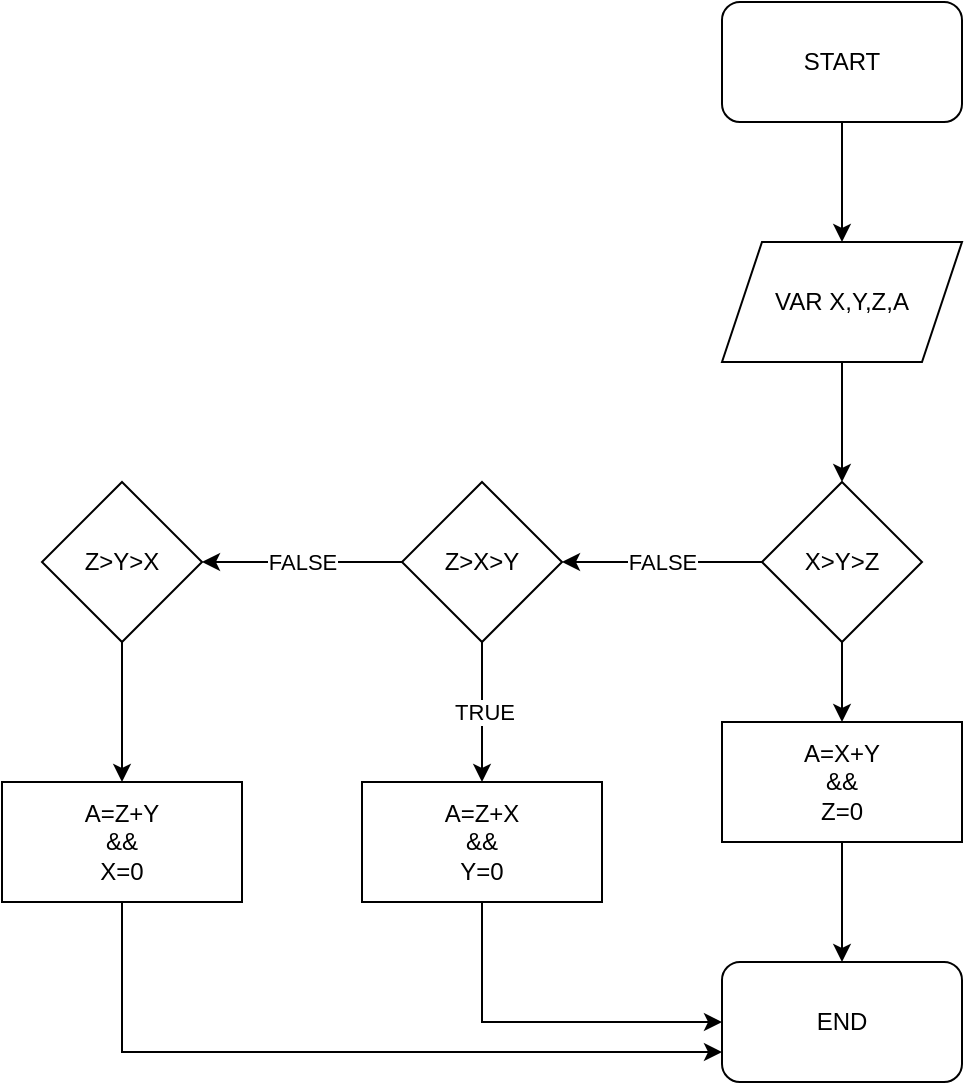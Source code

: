 <mxfile version="14.1.9" type="device"><diagram id="R5d1MzElPMOPeMso66X1" name="Page-1"><mxGraphModel dx="1117" dy="670" grid="1" gridSize="10" guides="1" tooltips="1" connect="1" arrows="1" fold="1" page="1" pageScale="1" pageWidth="850" pageHeight="1100" math="0" shadow="0"><root><mxCell id="0"/><mxCell id="1" parent="0"/><mxCell id="TNZVgXTVSJVwkx7ZuDdy-59" style="edgeStyle=orthogonalEdgeStyle;rounded=0;orthogonalLoop=1;jettySize=auto;html=1;" edge="1" parent="1" source="TNZVgXTVSJVwkx7ZuDdy-58"><mxGeometry relative="1" as="geometry"><mxPoint x="700" y="120" as="targetPoint"/></mxGeometry></mxCell><mxCell id="TNZVgXTVSJVwkx7ZuDdy-58" value="START" style="rounded=1;whiteSpace=wrap;html=1;" vertex="1" parent="1"><mxGeometry x="640" width="120" height="60" as="geometry"/></mxCell><mxCell id="TNZVgXTVSJVwkx7ZuDdy-61" style="edgeStyle=orthogonalEdgeStyle;rounded=0;orthogonalLoop=1;jettySize=auto;html=1;" edge="1" parent="1" source="TNZVgXTVSJVwkx7ZuDdy-60"><mxGeometry relative="1" as="geometry"><mxPoint x="700" y="240.0" as="targetPoint"/></mxGeometry></mxCell><mxCell id="TNZVgXTVSJVwkx7ZuDdy-60" value="VAR X,Y,Z,A" style="shape=parallelogram;perimeter=parallelogramPerimeter;whiteSpace=wrap;html=1;fixedSize=1;" vertex="1" parent="1"><mxGeometry x="640" y="120" width="120" height="60" as="geometry"/></mxCell><mxCell id="TNZVgXTVSJVwkx7ZuDdy-63" value="FALSE" style="edgeStyle=orthogonalEdgeStyle;rounded=0;orthogonalLoop=1;jettySize=auto;html=1;" edge="1" parent="1" source="TNZVgXTVSJVwkx7ZuDdy-62"><mxGeometry relative="1" as="geometry"><mxPoint x="560" y="280.0" as="targetPoint"/></mxGeometry></mxCell><mxCell id="TNZVgXTVSJVwkx7ZuDdy-72" style="edgeStyle=orthogonalEdgeStyle;rounded=0;orthogonalLoop=1;jettySize=auto;html=1;" edge="1" parent="1" source="TNZVgXTVSJVwkx7ZuDdy-62" target="TNZVgXTVSJVwkx7ZuDdy-66"><mxGeometry relative="1" as="geometry"/></mxCell><mxCell id="TNZVgXTVSJVwkx7ZuDdy-62" value="X&amp;gt;Y&amp;gt;Z" style="rhombus;whiteSpace=wrap;html=1;" vertex="1" parent="1"><mxGeometry x="660" y="240" width="80" height="80" as="geometry"/></mxCell><mxCell id="TNZVgXTVSJVwkx7ZuDdy-73" style="edgeStyle=orthogonalEdgeStyle;rounded=0;orthogonalLoop=1;jettySize=auto;html=1;entryX=0.5;entryY=0;entryDx=0;entryDy=0;" edge="1" parent="1" source="TNZVgXTVSJVwkx7ZuDdy-66" target="TNZVgXTVSJVwkx7ZuDdy-71"><mxGeometry relative="1" as="geometry"/></mxCell><mxCell id="TNZVgXTVSJVwkx7ZuDdy-66" value="A=X+Y&lt;br&gt;&amp;amp;&amp;amp;&lt;br&gt;Z=0" style="rounded=0;whiteSpace=wrap;html=1;" vertex="1" parent="1"><mxGeometry x="640" y="360" width="120" height="60" as="geometry"/></mxCell><mxCell id="TNZVgXTVSJVwkx7ZuDdy-68" value="TRUE" style="edgeStyle=orthogonalEdgeStyle;rounded=0;orthogonalLoop=1;jettySize=auto;html=1;" edge="1" parent="1" source="TNZVgXTVSJVwkx7ZuDdy-67"><mxGeometry relative="1" as="geometry"><mxPoint x="520" y="390" as="targetPoint"/></mxGeometry></mxCell><mxCell id="TNZVgXTVSJVwkx7ZuDdy-77" value="FALSE" style="edgeStyle=orthogonalEdgeStyle;rounded=0;orthogonalLoop=1;jettySize=auto;html=1;exitX=0;exitY=0.5;exitDx=0;exitDy=0;" edge="1" parent="1" source="TNZVgXTVSJVwkx7ZuDdy-67"><mxGeometry relative="1" as="geometry"><mxPoint x="380" y="280.0" as="targetPoint"/></mxGeometry></mxCell><mxCell id="TNZVgXTVSJVwkx7ZuDdy-67" value="Z&amp;gt;X&amp;gt;Y" style="rhombus;whiteSpace=wrap;html=1;" vertex="1" parent="1"><mxGeometry x="480" y="240" width="80" height="80" as="geometry"/></mxCell><mxCell id="TNZVgXTVSJVwkx7ZuDdy-71" value="END" style="rounded=1;whiteSpace=wrap;html=1;" vertex="1" parent="1"><mxGeometry x="640" y="480" width="120" height="60" as="geometry"/></mxCell><mxCell id="TNZVgXTVSJVwkx7ZuDdy-75" style="edgeStyle=orthogonalEdgeStyle;rounded=0;orthogonalLoop=1;jettySize=auto;html=1;entryX=0;entryY=0.5;entryDx=0;entryDy=0;" edge="1" parent="1" source="TNZVgXTVSJVwkx7ZuDdy-74" target="TNZVgXTVSJVwkx7ZuDdy-71"><mxGeometry relative="1" as="geometry"><Array as="points"><mxPoint x="520" y="510"/></Array></mxGeometry></mxCell><mxCell id="TNZVgXTVSJVwkx7ZuDdy-74" value="A=Z+X&lt;br&gt;&amp;amp;&amp;amp;&lt;br&gt;Y=0" style="rounded=0;whiteSpace=wrap;html=1;" vertex="1" parent="1"><mxGeometry x="460" y="390" width="120" height="60" as="geometry"/></mxCell><mxCell id="TNZVgXTVSJVwkx7ZuDdy-80" style="edgeStyle=orthogonalEdgeStyle;rounded=0;orthogonalLoop=1;jettySize=auto;html=1;" edge="1" parent="1" source="TNZVgXTVSJVwkx7ZuDdy-79" target="TNZVgXTVSJVwkx7ZuDdy-81"><mxGeometry relative="1" as="geometry"><mxPoint x="340" y="400" as="targetPoint"/></mxGeometry></mxCell><mxCell id="TNZVgXTVSJVwkx7ZuDdy-79" value="Z&amp;gt;Y&amp;gt;X" style="rhombus;whiteSpace=wrap;html=1;" vertex="1" parent="1"><mxGeometry x="300" y="240" width="80" height="80" as="geometry"/></mxCell><mxCell id="TNZVgXTVSJVwkx7ZuDdy-82" style="edgeStyle=orthogonalEdgeStyle;rounded=0;orthogonalLoop=1;jettySize=auto;html=1;entryX=0;entryY=0.75;entryDx=0;entryDy=0;" edge="1" parent="1" source="TNZVgXTVSJVwkx7ZuDdy-81" target="TNZVgXTVSJVwkx7ZuDdy-71"><mxGeometry relative="1" as="geometry"><Array as="points"><mxPoint x="340" y="525"/></Array></mxGeometry></mxCell><mxCell id="TNZVgXTVSJVwkx7ZuDdy-81" value="A=Z+Y&lt;br&gt;&amp;amp;&amp;amp;&lt;br&gt;X=0" style="rounded=0;whiteSpace=wrap;html=1;" vertex="1" parent="1"><mxGeometry x="280" y="390" width="120" height="60" as="geometry"/></mxCell></root></mxGraphModel></diagram></mxfile>